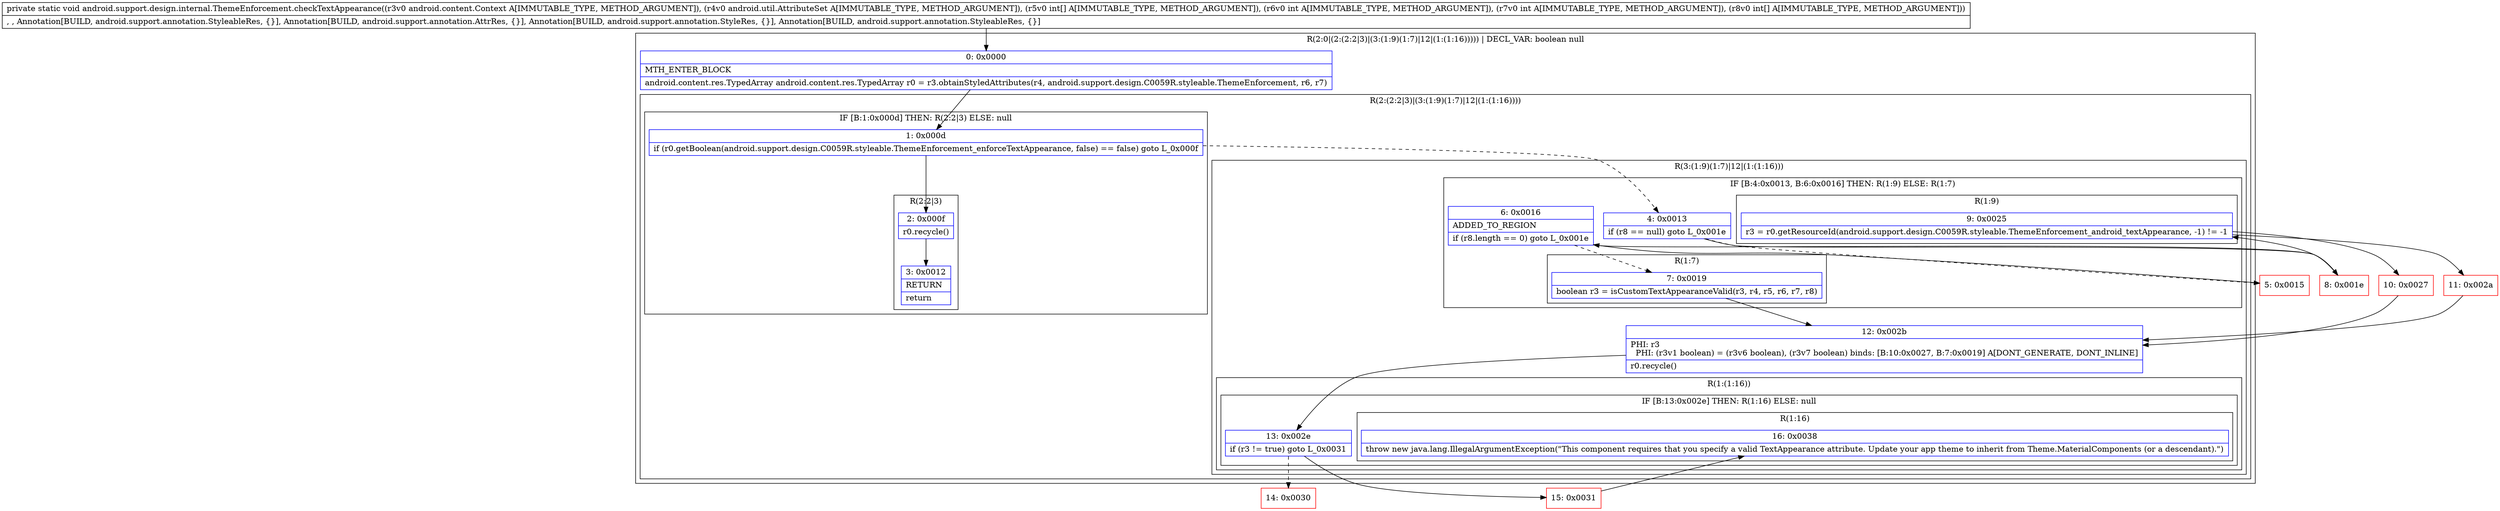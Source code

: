 digraph "CFG forandroid.support.design.internal.ThemeEnforcement.checkTextAppearance(Landroid\/content\/Context;Landroid\/util\/AttributeSet;[III[I)V" {
subgraph cluster_Region_150388008 {
label = "R(2:0|(2:(2:2|3)|(3:(1:9)(1:7)|12|(1:(1:16))))) | DECL_VAR: boolean null\l";
node [shape=record,color=blue];
Node_0 [shape=record,label="{0\:\ 0x0000|MTH_ENTER_BLOCK\l|android.content.res.TypedArray android.content.res.TypedArray r0 = r3.obtainStyledAttributes(r4, android.support.design.C0059R.styleable.ThemeEnforcement, r6, r7)\l}"];
subgraph cluster_Region_521273715 {
label = "R(2:(2:2|3)|(3:(1:9)(1:7)|12|(1:(1:16))))";
node [shape=record,color=blue];
subgraph cluster_IfRegion_1427728563 {
label = "IF [B:1:0x000d] THEN: R(2:2|3) ELSE: null";
node [shape=record,color=blue];
Node_1 [shape=record,label="{1\:\ 0x000d|if (r0.getBoolean(android.support.design.C0059R.styleable.ThemeEnforcement_enforceTextAppearance, false) == false) goto L_0x000f\l}"];
subgraph cluster_Region_21292645 {
label = "R(2:2|3)";
node [shape=record,color=blue];
Node_2 [shape=record,label="{2\:\ 0x000f|r0.recycle()\l}"];
Node_3 [shape=record,label="{3\:\ 0x0012|RETURN\l|return\l}"];
}
}
subgraph cluster_Region_1175492424 {
label = "R(3:(1:9)(1:7)|12|(1:(1:16)))";
node [shape=record,color=blue];
subgraph cluster_IfRegion_1226581759 {
label = "IF [B:4:0x0013, B:6:0x0016] THEN: R(1:9) ELSE: R(1:7)";
node [shape=record,color=blue];
Node_4 [shape=record,label="{4\:\ 0x0013|if (r8 == null) goto L_0x001e\l}"];
Node_6 [shape=record,label="{6\:\ 0x0016|ADDED_TO_REGION\l|if (r8.length == 0) goto L_0x001e\l}"];
subgraph cluster_Region_2075290347 {
label = "R(1:9)";
node [shape=record,color=blue];
Node_9 [shape=record,label="{9\:\ 0x0025|r3 = r0.getResourceId(android.support.design.C0059R.styleable.ThemeEnforcement_android_textAppearance, \-1) != \-1\l}"];
}
subgraph cluster_Region_1481782217 {
label = "R(1:7)";
node [shape=record,color=blue];
Node_7 [shape=record,label="{7\:\ 0x0019|boolean r3 = isCustomTextAppearanceValid(r3, r4, r5, r6, r7, r8)\l}"];
}
}
Node_12 [shape=record,label="{12\:\ 0x002b|PHI: r3 \l  PHI: (r3v1 boolean) = (r3v6 boolean), (r3v7 boolean) binds: [B:10:0x0027, B:7:0x0019] A[DONT_GENERATE, DONT_INLINE]\l|r0.recycle()\l}"];
subgraph cluster_Region_639142478 {
label = "R(1:(1:16))";
node [shape=record,color=blue];
subgraph cluster_IfRegion_704802372 {
label = "IF [B:13:0x002e] THEN: R(1:16) ELSE: null";
node [shape=record,color=blue];
Node_13 [shape=record,label="{13\:\ 0x002e|if (r3 != true) goto L_0x0031\l}"];
subgraph cluster_Region_630520814 {
label = "R(1:16)";
node [shape=record,color=blue];
Node_16 [shape=record,label="{16\:\ 0x0038|throw new java.lang.IllegalArgumentException(\"This component requires that you specify a valid TextAppearance attribute. Update your app theme to inherit from Theme.MaterialComponents (or a descendant).\")\l}"];
}
}
}
}
}
}
Node_5 [shape=record,color=red,label="{5\:\ 0x0015}"];
Node_8 [shape=record,color=red,label="{8\:\ 0x001e}"];
Node_10 [shape=record,color=red,label="{10\:\ 0x0027}"];
Node_11 [shape=record,color=red,label="{11\:\ 0x002a}"];
Node_14 [shape=record,color=red,label="{14\:\ 0x0030}"];
Node_15 [shape=record,color=red,label="{15\:\ 0x0031}"];
MethodNode[shape=record,label="{private static void android.support.design.internal.ThemeEnforcement.checkTextAppearance((r3v0 android.content.Context A[IMMUTABLE_TYPE, METHOD_ARGUMENT]), (r4v0 android.util.AttributeSet A[IMMUTABLE_TYPE, METHOD_ARGUMENT]), (r5v0 int[] A[IMMUTABLE_TYPE, METHOD_ARGUMENT]), (r6v0 int A[IMMUTABLE_TYPE, METHOD_ARGUMENT]), (r7v0 int A[IMMUTABLE_TYPE, METHOD_ARGUMENT]), (r8v0 int[] A[IMMUTABLE_TYPE, METHOD_ARGUMENT]))  | , , Annotation[BUILD, android.support.annotation.StyleableRes, \{\}], Annotation[BUILD, android.support.annotation.AttrRes, \{\}], Annotation[BUILD, android.support.annotation.StyleRes, \{\}], Annotation[BUILD, android.support.annotation.StyleableRes, \{\}]\l}"];
MethodNode -> Node_0;
Node_0 -> Node_1;
Node_1 -> Node_2;
Node_1 -> Node_4[style=dashed];
Node_2 -> Node_3;
Node_4 -> Node_5[style=dashed];
Node_4 -> Node_8;
Node_6 -> Node_7[style=dashed];
Node_6 -> Node_8;
Node_9 -> Node_10;
Node_9 -> Node_11;
Node_7 -> Node_12;
Node_12 -> Node_13;
Node_13 -> Node_14[style=dashed];
Node_13 -> Node_15;
Node_5 -> Node_6;
Node_8 -> Node_9;
Node_10 -> Node_12;
Node_11 -> Node_12;
Node_15 -> Node_16;
}

